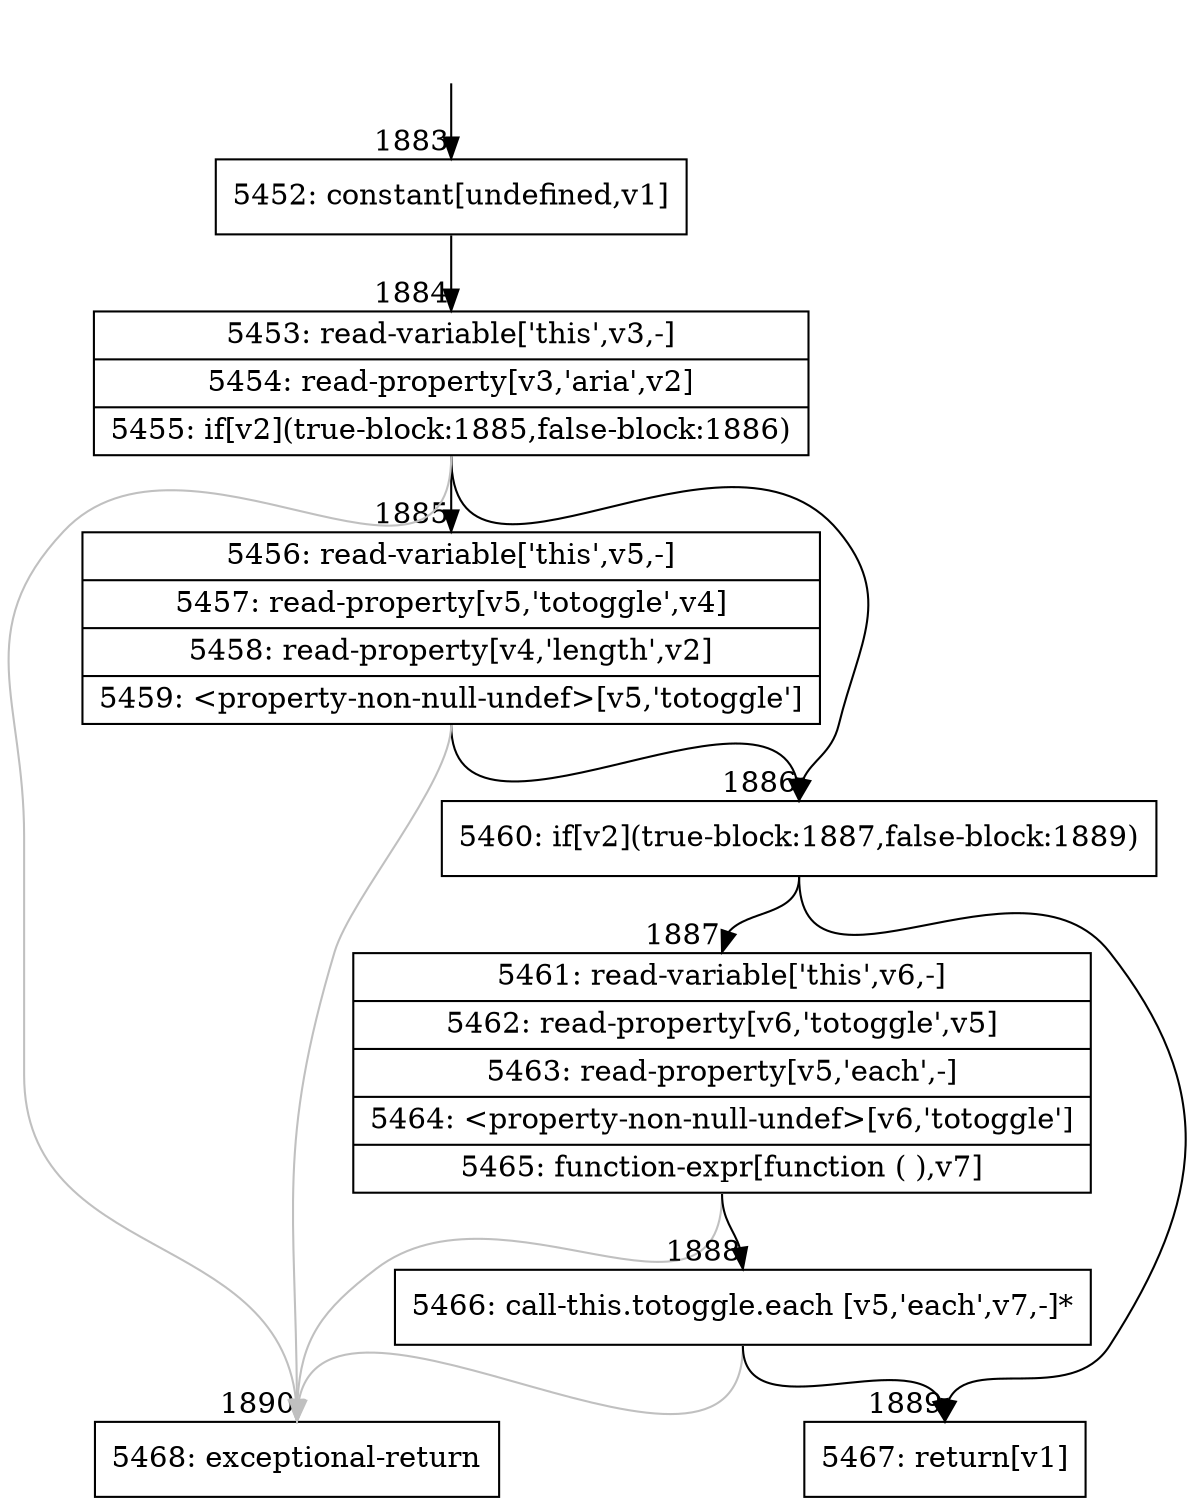 digraph {
rankdir="TD"
BB_entry149[shape=none,label=""];
BB_entry149 -> BB1883 [tailport=s, headport=n, headlabel="    1883"]
BB1883 [shape=record label="{5452: constant[undefined,v1]}" ] 
BB1883 -> BB1884 [tailport=s, headport=n, headlabel="      1884"]
BB1884 [shape=record label="{5453: read-variable['this',v3,-]|5454: read-property[v3,'aria',v2]|5455: if[v2](true-block:1885,false-block:1886)}" ] 
BB1884 -> BB1886 [tailport=s, headport=n, headlabel="      1886"]
BB1884 -> BB1885 [tailport=s, headport=n, headlabel="      1885"]
BB1884 -> BB1890 [tailport=s, headport=n, color=gray, headlabel="      1890"]
BB1885 [shape=record label="{5456: read-variable['this',v5,-]|5457: read-property[v5,'totoggle',v4]|5458: read-property[v4,'length',v2]|5459: \<property-non-null-undef\>[v5,'totoggle']}" ] 
BB1885 -> BB1886 [tailport=s, headport=n]
BB1885 -> BB1890 [tailport=s, headport=n, color=gray]
BB1886 [shape=record label="{5460: if[v2](true-block:1887,false-block:1889)}" ] 
BB1886 -> BB1887 [tailport=s, headport=n, headlabel="      1887"]
BB1886 -> BB1889 [tailport=s, headport=n, headlabel="      1889"]
BB1887 [shape=record label="{5461: read-variable['this',v6,-]|5462: read-property[v6,'totoggle',v5]|5463: read-property[v5,'each',-]|5464: \<property-non-null-undef\>[v6,'totoggle']|5465: function-expr[function ( ),v7]}" ] 
BB1887 -> BB1888 [tailport=s, headport=n, headlabel="      1888"]
BB1887 -> BB1890 [tailport=s, headport=n, color=gray]
BB1888 [shape=record label="{5466: call-this.totoggle.each [v5,'each',v7,-]*}" ] 
BB1888 -> BB1889 [tailport=s, headport=n]
BB1888 -> BB1890 [tailport=s, headport=n, color=gray]
BB1889 [shape=record label="{5467: return[v1]}" ] 
BB1890 [shape=record label="{5468: exceptional-return}" ] 
//#$~ 1428
}
